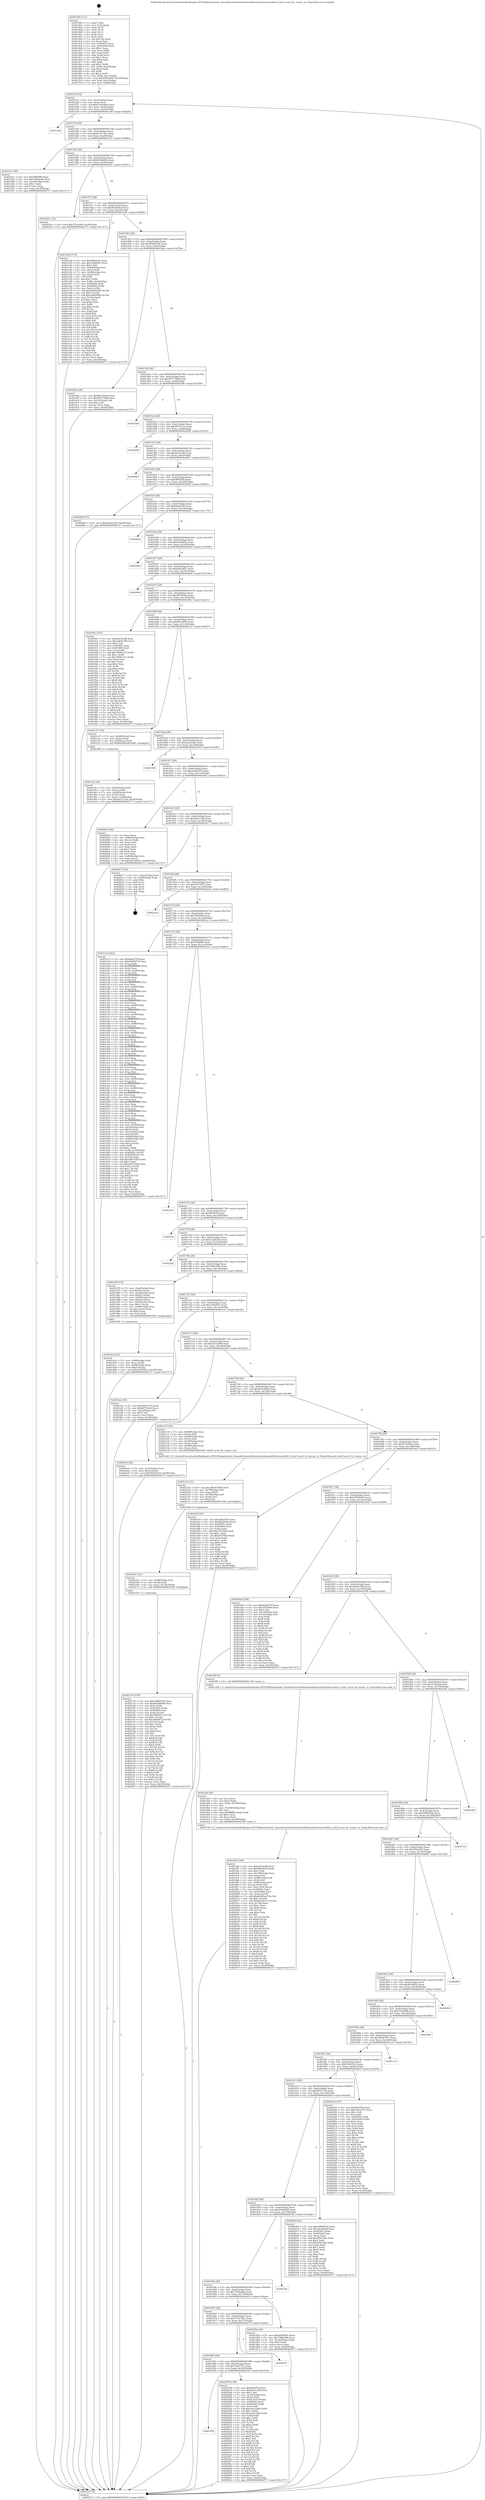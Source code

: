 digraph "0x4014b0" {
  label = "0x4014b0 (/mnt/c/Users/mathe/Desktop/tcc/POCII/binaries/extr_linuxdriversnetethernetmellanoxmlx5coreacceltls.h_mlx5_accel_tls_resync_rx_Final-ollvm.out::main(0))"
  labelloc = "t"
  node[shape=record]

  Entry [label="",width=0.3,height=0.3,shape=circle,fillcolor=black,style=filled]
  "0x40151f" [label="{
     0x40151f [32]\l
     | [instrs]\l
     &nbsp;&nbsp;0x40151f \<+6\>: mov -0xc8(%rbp),%eax\l
     &nbsp;&nbsp;0x401525 \<+2\>: mov %eax,%ecx\l
     &nbsp;&nbsp;0x401527 \<+6\>: sub $0x8140a46b,%ecx\l
     &nbsp;&nbsp;0x40152d \<+6\>: mov %eax,-0xdc(%rbp)\l
     &nbsp;&nbsp;0x401533 \<+6\>: mov %ecx,-0xe0(%rbp)\l
     &nbsp;&nbsp;0x401539 \<+6\>: je 0000000000401cd8 \<main+0x828\>\l
  }"]
  "0x401cd8" [label="{
     0x401cd8\l
  }", style=dashed]
  "0x40153f" [label="{
     0x40153f [28]\l
     | [instrs]\l
     &nbsp;&nbsp;0x40153f \<+5\>: jmp 0000000000401544 \<main+0x94\>\l
     &nbsp;&nbsp;0x401544 \<+6\>: mov -0xdc(%rbp),%eax\l
     &nbsp;&nbsp;0x40154a \<+5\>: sub $0x8a3712cb,%eax\l
     &nbsp;&nbsp;0x40154f \<+6\>: mov %eax,-0xe4(%rbp)\l
     &nbsp;&nbsp;0x401555 \<+6\>: je 0000000000401d1e \<main+0x86e\>\l
  }"]
  Exit [label="",width=0.3,height=0.3,shape=circle,fillcolor=black,style=filled,peripheries=2]
  "0x401d1e" [label="{
     0x401d1e [30]\l
     | [instrs]\l
     &nbsp;&nbsp;0x401d1e \<+5\>: mov $0x7f64888,%eax\l
     &nbsp;&nbsp;0x401d23 \<+5\>: mov $0x75b9aa8a,%ecx\l
     &nbsp;&nbsp;0x401d28 \<+3\>: mov -0x34(%rbp),%edx\l
     &nbsp;&nbsp;0x401d2b \<+3\>: cmp $0x1,%edx\l
     &nbsp;&nbsp;0x401d2e \<+3\>: cmovl %ecx,%eax\l
     &nbsp;&nbsp;0x401d31 \<+6\>: mov %eax,-0xc8(%rbp)\l
     &nbsp;&nbsp;0x401d37 \<+5\>: jmp 00000000004027c7 \<main+0x1317\>\l
  }"]
  "0x40155b" [label="{
     0x40155b [28]\l
     | [instrs]\l
     &nbsp;&nbsp;0x40155b \<+5\>: jmp 0000000000401560 \<main+0xb0\>\l
     &nbsp;&nbsp;0x401560 \<+6\>: mov -0xdc(%rbp),%eax\l
     &nbsp;&nbsp;0x401566 \<+5\>: sub $0x8a5b6b90,%eax\l
     &nbsp;&nbsp;0x40156b \<+6\>: mov %eax,-0xe8(%rbp)\l
     &nbsp;&nbsp;0x401571 \<+6\>: je 000000000040220c \<main+0xd5c\>\l
  }"]
  "0x40199f" [label="{
     0x40199f\l
  }", style=dashed]
  "0x40220c" [label="{
     0x40220c [15]\l
     | [instrs]\l
     &nbsp;&nbsp;0x40220c \<+10\>: movl $0x1f1ec490,-0xc8(%rbp)\l
     &nbsp;&nbsp;0x402216 \<+5\>: jmp 00000000004027c7 \<main+0x1317\>\l
  }"]
  "0x401577" [label="{
     0x401577 [28]\l
     | [instrs]\l
     &nbsp;&nbsp;0x401577 \<+5\>: jmp 000000000040157c \<main+0xcc\>\l
     &nbsp;&nbsp;0x40157c \<+6\>: mov -0xdc(%rbp),%eax\l
     &nbsp;&nbsp;0x401582 \<+5\>: sub $0x8b269dcd,%eax\l
     &nbsp;&nbsp;0x401587 \<+6\>: mov %eax,-0xec(%rbp)\l
     &nbsp;&nbsp;0x40158d \<+6\>: je 0000000000401e40 \<main+0x990\>\l
  }"]
  "0x402578" [label="{
     0x402578 [159]\l
     | [instrs]\l
     &nbsp;&nbsp;0x402578 \<+5\>: mov $0xf463f7b,%eax\l
     &nbsp;&nbsp;0x40257d \<+5\>: mov $0xe83113f8,%ecx\l
     &nbsp;&nbsp;0x402582 \<+2\>: mov $0x1,%dl\l
     &nbsp;&nbsp;0x402584 \<+7\>: mov -0xc0(%rbp),%rsi\l
     &nbsp;&nbsp;0x40258b \<+2\>: mov (%rsi),%edi\l
     &nbsp;&nbsp;0x40258d \<+3\>: mov %edi,-0x2c(%rbp)\l
     &nbsp;&nbsp;0x402590 \<+7\>: mov 0x40505c,%edi\l
     &nbsp;&nbsp;0x402597 \<+8\>: mov 0x405060,%r8d\l
     &nbsp;&nbsp;0x40259f \<+3\>: mov %edi,%r9d\l
     &nbsp;&nbsp;0x4025a2 \<+7\>: add $0xceb31b80,%r9d\l
     &nbsp;&nbsp;0x4025a9 \<+4\>: sub $0x1,%r9d\l
     &nbsp;&nbsp;0x4025ad \<+7\>: sub $0xceb31b80,%r9d\l
     &nbsp;&nbsp;0x4025b4 \<+4\>: imul %r9d,%edi\l
     &nbsp;&nbsp;0x4025b8 \<+3\>: and $0x1,%edi\l
     &nbsp;&nbsp;0x4025bb \<+3\>: cmp $0x0,%edi\l
     &nbsp;&nbsp;0x4025be \<+4\>: sete %r10b\l
     &nbsp;&nbsp;0x4025c2 \<+4\>: cmp $0xa,%r8d\l
     &nbsp;&nbsp;0x4025c6 \<+4\>: setl %r11b\l
     &nbsp;&nbsp;0x4025ca \<+3\>: mov %r10b,%bl\l
     &nbsp;&nbsp;0x4025cd \<+3\>: xor $0xff,%bl\l
     &nbsp;&nbsp;0x4025d0 \<+3\>: mov %r11b,%r14b\l
     &nbsp;&nbsp;0x4025d3 \<+4\>: xor $0xff,%r14b\l
     &nbsp;&nbsp;0x4025d7 \<+3\>: xor $0x1,%dl\l
     &nbsp;&nbsp;0x4025da \<+3\>: mov %bl,%r15b\l
     &nbsp;&nbsp;0x4025dd \<+4\>: and $0xff,%r15b\l
     &nbsp;&nbsp;0x4025e1 \<+3\>: and %dl,%r10b\l
     &nbsp;&nbsp;0x4025e4 \<+3\>: mov %r14b,%r12b\l
     &nbsp;&nbsp;0x4025e7 \<+4\>: and $0xff,%r12b\l
     &nbsp;&nbsp;0x4025eb \<+3\>: and %dl,%r11b\l
     &nbsp;&nbsp;0x4025ee \<+3\>: or %r10b,%r15b\l
     &nbsp;&nbsp;0x4025f1 \<+3\>: or %r11b,%r12b\l
     &nbsp;&nbsp;0x4025f4 \<+3\>: xor %r12b,%r15b\l
     &nbsp;&nbsp;0x4025f7 \<+3\>: or %r14b,%bl\l
     &nbsp;&nbsp;0x4025fa \<+3\>: xor $0xff,%bl\l
     &nbsp;&nbsp;0x4025fd \<+3\>: or $0x1,%dl\l
     &nbsp;&nbsp;0x402600 \<+2\>: and %dl,%bl\l
     &nbsp;&nbsp;0x402602 \<+3\>: or %bl,%r15b\l
     &nbsp;&nbsp;0x402605 \<+4\>: test $0x1,%r15b\l
     &nbsp;&nbsp;0x402609 \<+3\>: cmovne %ecx,%eax\l
     &nbsp;&nbsp;0x40260c \<+6\>: mov %eax,-0xc8(%rbp)\l
     &nbsp;&nbsp;0x402612 \<+5\>: jmp 00000000004027c7 \<main+0x1317\>\l
  }"]
  "0x401e40" [label="{
     0x401e40 [174]\l
     | [instrs]\l
     &nbsp;&nbsp;0x401e40 \<+5\>: mov $0x3fdeb7fe,%eax\l
     &nbsp;&nbsp;0x401e45 \<+5\>: mov $0x195af5d1,%ecx\l
     &nbsp;&nbsp;0x401e4a \<+2\>: mov $0x1,%dl\l
     &nbsp;&nbsp;0x401e4c \<+4\>: mov -0x80(%rbp),%rsi\l
     &nbsp;&nbsp;0x401e50 \<+2\>: mov (%rsi),%edi\l
     &nbsp;&nbsp;0x401e52 \<+7\>: mov -0x90(%rbp),%rsi\l
     &nbsp;&nbsp;0x401e59 \<+2\>: cmp (%rsi),%edi\l
     &nbsp;&nbsp;0x401e5b \<+4\>: setl %r8b\l
     &nbsp;&nbsp;0x401e5f \<+4\>: and $0x1,%r8b\l
     &nbsp;&nbsp;0x401e63 \<+4\>: mov %r8b,-0x2e(%rbp)\l
     &nbsp;&nbsp;0x401e67 \<+7\>: mov 0x40505c,%edi\l
     &nbsp;&nbsp;0x401e6e \<+8\>: mov 0x405060,%r9d\l
     &nbsp;&nbsp;0x401e76 \<+3\>: mov %edi,%r10d\l
     &nbsp;&nbsp;0x401e79 \<+7\>: add $0x295d5496,%r10d\l
     &nbsp;&nbsp;0x401e80 \<+4\>: sub $0x1,%r10d\l
     &nbsp;&nbsp;0x401e84 \<+7\>: sub $0x295d5496,%r10d\l
     &nbsp;&nbsp;0x401e8b \<+4\>: imul %r10d,%edi\l
     &nbsp;&nbsp;0x401e8f \<+3\>: and $0x1,%edi\l
     &nbsp;&nbsp;0x401e92 \<+3\>: cmp $0x0,%edi\l
     &nbsp;&nbsp;0x401e95 \<+4\>: sete %r8b\l
     &nbsp;&nbsp;0x401e99 \<+4\>: cmp $0xa,%r9d\l
     &nbsp;&nbsp;0x401e9d \<+4\>: setl %r11b\l
     &nbsp;&nbsp;0x401ea1 \<+3\>: mov %r8b,%bl\l
     &nbsp;&nbsp;0x401ea4 \<+3\>: xor $0xff,%bl\l
     &nbsp;&nbsp;0x401ea7 \<+3\>: mov %r11b,%r14b\l
     &nbsp;&nbsp;0x401eaa \<+4\>: xor $0xff,%r14b\l
     &nbsp;&nbsp;0x401eae \<+3\>: xor $0x0,%dl\l
     &nbsp;&nbsp;0x401eb1 \<+3\>: mov %bl,%r15b\l
     &nbsp;&nbsp;0x401eb4 \<+4\>: and $0x0,%r15b\l
     &nbsp;&nbsp;0x401eb8 \<+3\>: and %dl,%r8b\l
     &nbsp;&nbsp;0x401ebb \<+3\>: mov %r14b,%r12b\l
     &nbsp;&nbsp;0x401ebe \<+4\>: and $0x0,%r12b\l
     &nbsp;&nbsp;0x401ec2 \<+3\>: and %dl,%r11b\l
     &nbsp;&nbsp;0x401ec5 \<+3\>: or %r8b,%r15b\l
     &nbsp;&nbsp;0x401ec8 \<+3\>: or %r11b,%r12b\l
     &nbsp;&nbsp;0x401ecb \<+3\>: xor %r12b,%r15b\l
     &nbsp;&nbsp;0x401ece \<+3\>: or %r14b,%bl\l
     &nbsp;&nbsp;0x401ed1 \<+3\>: xor $0xff,%bl\l
     &nbsp;&nbsp;0x401ed4 \<+3\>: or $0x0,%dl\l
     &nbsp;&nbsp;0x401ed7 \<+2\>: and %dl,%bl\l
     &nbsp;&nbsp;0x401ed9 \<+3\>: or %bl,%r15b\l
     &nbsp;&nbsp;0x401edc \<+4\>: test $0x1,%r15b\l
     &nbsp;&nbsp;0x401ee0 \<+3\>: cmovne %ecx,%eax\l
     &nbsp;&nbsp;0x401ee3 \<+6\>: mov %eax,-0xc8(%rbp)\l
     &nbsp;&nbsp;0x401ee9 \<+5\>: jmp 00000000004027c7 \<main+0x1317\>\l
  }"]
  "0x401593" [label="{
     0x401593 [28]\l
     | [instrs]\l
     &nbsp;&nbsp;0x401593 \<+5\>: jmp 0000000000401598 \<main+0xe8\>\l
     &nbsp;&nbsp;0x401598 \<+6\>: mov -0xdc(%rbp),%eax\l
     &nbsp;&nbsp;0x40159e \<+5\>: sub $0x90b89734,%eax\l
     &nbsp;&nbsp;0x4015a3 \<+6\>: mov %eax,-0xf0(%rbp)\l
     &nbsp;&nbsp;0x4015a9 \<+6\>: je 0000000000401bba \<main+0x70a\>\l
  }"]
  "0x401983" [label="{
     0x401983 [28]\l
     | [instrs]\l
     &nbsp;&nbsp;0x401983 \<+5\>: jmp 0000000000401988 \<main+0x4d8\>\l
     &nbsp;&nbsp;0x401988 \<+6\>: mov -0xdc(%rbp),%eax\l
     &nbsp;&nbsp;0x40198e \<+5\>: sub $0x7a8c577c,%eax\l
     &nbsp;&nbsp;0x401993 \<+6\>: mov %eax,-0x180(%rbp)\l
     &nbsp;&nbsp;0x401999 \<+6\>: je 0000000000402578 \<main+0x10c8\>\l
  }"]
  "0x401bba" [label="{
     0x401bba [30]\l
     | [instrs]\l
     &nbsp;&nbsp;0x401bba \<+5\>: mov $0xd9c1f646,%eax\l
     &nbsp;&nbsp;0x401bbf \<+5\>: mov $0x974778d8,%ecx\l
     &nbsp;&nbsp;0x401bc4 \<+3\>: mov -0x35(%rbp),%dl\l
     &nbsp;&nbsp;0x401bc7 \<+3\>: test $0x1,%dl\l
     &nbsp;&nbsp;0x401bca \<+3\>: cmovne %ecx,%eax\l
     &nbsp;&nbsp;0x401bcd \<+6\>: mov %eax,-0xc8(%rbp)\l
     &nbsp;&nbsp;0x401bd3 \<+5\>: jmp 00000000004027c7 \<main+0x1317\>\l
  }"]
  "0x4015af" [label="{
     0x4015af [28]\l
     | [instrs]\l
     &nbsp;&nbsp;0x4015af \<+5\>: jmp 00000000004015b4 \<main+0x104\>\l
     &nbsp;&nbsp;0x4015b4 \<+6\>: mov -0xdc(%rbp),%eax\l
     &nbsp;&nbsp;0x4015ba \<+5\>: sub $0x974778d8,%eax\l
     &nbsp;&nbsp;0x4015bf \<+6\>: mov %eax,-0xf4(%rbp)\l
     &nbsp;&nbsp;0x4015c5 \<+6\>: je 0000000000401bd8 \<main+0x728\>\l
  }"]
  "0x402276" [label="{
     0x402276\l
  }", style=dashed]
  "0x401bd8" [label="{
     0x401bd8\l
  }", style=dashed]
  "0x4015cb" [label="{
     0x4015cb [28]\l
     | [instrs]\l
     &nbsp;&nbsp;0x4015cb \<+5\>: jmp 00000000004015d0 \<main+0x120\>\l
     &nbsp;&nbsp;0x4015d0 \<+6\>: mov -0xdc(%rbp),%eax\l
     &nbsp;&nbsp;0x4015d6 \<+5\>: sub $0x9d707cce,%eax\l
     &nbsp;&nbsp;0x4015db \<+6\>: mov %eax,-0xf8(%rbp)\l
     &nbsp;&nbsp;0x4015e1 \<+6\>: je 0000000000402428 \<main+0xf78\>\l
  }"]
  "0x402176" [label="{
     0x402176 [150]\l
     | [instrs]\l
     &nbsp;&nbsp;0x402176 \<+5\>: mov $0x388697d2,%eax\l
     &nbsp;&nbsp;0x40217b \<+5\>: mov $0x8a5b6b90,%ecx\l
     &nbsp;&nbsp;0x402180 \<+3\>: mov $0x1,%r9b\l
     &nbsp;&nbsp;0x402183 \<+7\>: mov 0x40505c,%edx\l
     &nbsp;&nbsp;0x40218a \<+7\>: mov 0x405060,%esi\l
     &nbsp;&nbsp;0x402191 \<+3\>: mov %edx,%r10d\l
     &nbsp;&nbsp;0x402194 \<+7\>: add $0x3f4b9f72,%r10d\l
     &nbsp;&nbsp;0x40219b \<+4\>: sub $0x1,%r10d\l
     &nbsp;&nbsp;0x40219f \<+7\>: sub $0x3f4b9f72,%r10d\l
     &nbsp;&nbsp;0x4021a6 \<+4\>: imul %r10d,%edx\l
     &nbsp;&nbsp;0x4021aa \<+3\>: and $0x1,%edx\l
     &nbsp;&nbsp;0x4021ad \<+3\>: cmp $0x0,%edx\l
     &nbsp;&nbsp;0x4021b0 \<+4\>: sete %r11b\l
     &nbsp;&nbsp;0x4021b4 \<+3\>: cmp $0xa,%esi\l
     &nbsp;&nbsp;0x4021b7 \<+3\>: setl %bl\l
     &nbsp;&nbsp;0x4021ba \<+3\>: mov %r11b,%r14b\l
     &nbsp;&nbsp;0x4021bd \<+4\>: xor $0xff,%r14b\l
     &nbsp;&nbsp;0x4021c1 \<+3\>: mov %bl,%r15b\l
     &nbsp;&nbsp;0x4021c4 \<+4\>: xor $0xff,%r15b\l
     &nbsp;&nbsp;0x4021c8 \<+4\>: xor $0x0,%r9b\l
     &nbsp;&nbsp;0x4021cc \<+3\>: mov %r14b,%r12b\l
     &nbsp;&nbsp;0x4021cf \<+4\>: and $0x0,%r12b\l
     &nbsp;&nbsp;0x4021d3 \<+3\>: and %r9b,%r11b\l
     &nbsp;&nbsp;0x4021d6 \<+3\>: mov %r15b,%r13b\l
     &nbsp;&nbsp;0x4021d9 \<+4\>: and $0x0,%r13b\l
     &nbsp;&nbsp;0x4021dd \<+3\>: and %r9b,%bl\l
     &nbsp;&nbsp;0x4021e0 \<+3\>: or %r11b,%r12b\l
     &nbsp;&nbsp;0x4021e3 \<+3\>: or %bl,%r13b\l
     &nbsp;&nbsp;0x4021e6 \<+3\>: xor %r13b,%r12b\l
     &nbsp;&nbsp;0x4021e9 \<+3\>: or %r15b,%r14b\l
     &nbsp;&nbsp;0x4021ec \<+4\>: xor $0xff,%r14b\l
     &nbsp;&nbsp;0x4021f0 \<+4\>: or $0x0,%r9b\l
     &nbsp;&nbsp;0x4021f4 \<+3\>: and %r9b,%r14b\l
     &nbsp;&nbsp;0x4021f7 \<+3\>: or %r14b,%r12b\l
     &nbsp;&nbsp;0x4021fa \<+4\>: test $0x1,%r12b\l
     &nbsp;&nbsp;0x4021fe \<+3\>: cmovne %ecx,%eax\l
     &nbsp;&nbsp;0x402201 \<+6\>: mov %eax,-0xc8(%rbp)\l
     &nbsp;&nbsp;0x402207 \<+5\>: jmp 00000000004027c7 \<main+0x1317\>\l
  }"]
  "0x402428" [label="{
     0x402428\l
  }", style=dashed]
  "0x4015e7" [label="{
     0x4015e7 [28]\l
     | [instrs]\l
     &nbsp;&nbsp;0x4015e7 \<+5\>: jmp 00000000004015ec \<main+0x13c\>\l
     &nbsp;&nbsp;0x4015ec \<+6\>: mov -0xdc(%rbp),%eax\l
     &nbsp;&nbsp;0x4015f2 \<+5\>: sub $0xa0e5ec98,%eax\l
     &nbsp;&nbsp;0x4015f7 \<+6\>: mov %eax,-0xfc(%rbp)\l
     &nbsp;&nbsp;0x4015fd \<+6\>: je 00000000004026b7 \<main+0x1207\>\l
  }"]
  "0x402161" [label="{
     0x402161 [21]\l
     | [instrs]\l
     &nbsp;&nbsp;0x402161 \<+7\>: mov -0x88(%rbp),%rdi\l
     &nbsp;&nbsp;0x402168 \<+3\>: mov (%rdi),%rdi\l
     &nbsp;&nbsp;0x40216b \<+6\>: mov %eax,-0x18c(%rbp)\l
     &nbsp;&nbsp;0x402171 \<+5\>: call 0000000000401030 \<free@plt\>\l
     | [calls]\l
     &nbsp;&nbsp;0x401030 \{1\} (unknown)\l
  }"]
  "0x4026b7" [label="{
     0x4026b7\l
  }", style=dashed]
  "0x401603" [label="{
     0x401603 [28]\l
     | [instrs]\l
     &nbsp;&nbsp;0x401603 \<+5\>: jmp 0000000000401608 \<main+0x158\>\l
     &nbsp;&nbsp;0x401608 \<+6\>: mov -0xdc(%rbp),%eax\l
     &nbsp;&nbsp;0x40160e \<+5\>: sub $0xb865f35f,%eax\l
     &nbsp;&nbsp;0x401613 \<+6\>: mov %eax,-0x100(%rbp)\l
     &nbsp;&nbsp;0x401619 \<+6\>: je 0000000000402084 \<main+0xbd4\>\l
  }"]
  "0x402142" [label="{
     0x402142 [31]\l
     | [instrs]\l
     &nbsp;&nbsp;0x402142 \<+10\>: movabs $0x4030d6,%rdi\l
     &nbsp;&nbsp;0x40214c \<+4\>: mov -0x78(%rbp),%r8\l
     &nbsp;&nbsp;0x402150 \<+3\>: mov %eax,(%r8)\l
     &nbsp;&nbsp;0x402153 \<+4\>: mov -0x78(%rbp),%r8\l
     &nbsp;&nbsp;0x402157 \<+3\>: mov (%r8),%esi\l
     &nbsp;&nbsp;0x40215a \<+2\>: mov $0x0,%al\l
     &nbsp;&nbsp;0x40215c \<+5\>: call 0000000000401040 \<printf@plt\>\l
     | [calls]\l
     &nbsp;&nbsp;0x401040 \{1\} (unknown)\l
  }"]
  "0x402084" [label="{
     0x402084 [15]\l
     | [instrs]\l
     &nbsp;&nbsp;0x402084 \<+10\>: movl $0xe6e66165,-0xc8(%rbp)\l
     &nbsp;&nbsp;0x40208e \<+5\>: jmp 00000000004027c7 \<main+0x1317\>\l
  }"]
  "0x40161f" [label="{
     0x40161f [28]\l
     | [instrs]\l
     &nbsp;&nbsp;0x40161f \<+5\>: jmp 0000000000401624 \<main+0x174\>\l
     &nbsp;&nbsp;0x401624 \<+6\>: mov -0xdc(%rbp),%eax\l
     &nbsp;&nbsp;0x40162a \<+5\>: sub $0xbbaf270f,%eax\l
     &nbsp;&nbsp;0x40162f \<+6\>: mov %eax,-0x104(%rbp)\l
     &nbsp;&nbsp;0x401635 \<+6\>: je 0000000000402629 \<main+0x1179\>\l
  }"]
  "0x401fd0" [label="{
     0x401fd0 [180]\l
     | [instrs]\l
     &nbsp;&nbsp;0x401fd0 \<+5\>: mov $0xa0e5ec98,%ecx\l
     &nbsp;&nbsp;0x401fd5 \<+5\>: mov $0xb865f35f,%edx\l
     &nbsp;&nbsp;0x401fda \<+3\>: mov $0x1,%dil\l
     &nbsp;&nbsp;0x401fdd \<+6\>: mov -0x188(%rbp),%esi\l
     &nbsp;&nbsp;0x401fe3 \<+3\>: imul %eax,%esi\l
     &nbsp;&nbsp;0x401fe6 \<+7\>: mov -0x88(%rbp),%r8\l
     &nbsp;&nbsp;0x401fed \<+3\>: mov (%r8),%r8\l
     &nbsp;&nbsp;0x401ff0 \<+4\>: mov -0x80(%rbp),%r9\l
     &nbsp;&nbsp;0x401ff4 \<+3\>: movslq (%r9),%r9\l
     &nbsp;&nbsp;0x401ff7 \<+4\>: mov %esi,(%r8,%r9,4)\l
     &nbsp;&nbsp;0x401ffb \<+7\>: mov 0x40505c,%eax\l
     &nbsp;&nbsp;0x402002 \<+7\>: mov 0x405060,%esi\l
     &nbsp;&nbsp;0x402009 \<+3\>: mov %eax,%r10d\l
     &nbsp;&nbsp;0x40200c \<+7\>: add $0xbd3d5ca7,%r10d\l
     &nbsp;&nbsp;0x402013 \<+4\>: sub $0x1,%r10d\l
     &nbsp;&nbsp;0x402017 \<+7\>: sub $0xbd3d5ca7,%r10d\l
     &nbsp;&nbsp;0x40201e \<+4\>: imul %r10d,%eax\l
     &nbsp;&nbsp;0x402022 \<+3\>: and $0x1,%eax\l
     &nbsp;&nbsp;0x402025 \<+3\>: cmp $0x0,%eax\l
     &nbsp;&nbsp;0x402028 \<+4\>: sete %r11b\l
     &nbsp;&nbsp;0x40202c \<+3\>: cmp $0xa,%esi\l
     &nbsp;&nbsp;0x40202f \<+3\>: setl %bl\l
     &nbsp;&nbsp;0x402032 \<+3\>: mov %r11b,%r14b\l
     &nbsp;&nbsp;0x402035 \<+4\>: xor $0xff,%r14b\l
     &nbsp;&nbsp;0x402039 \<+3\>: mov %bl,%r15b\l
     &nbsp;&nbsp;0x40203c \<+4\>: xor $0xff,%r15b\l
     &nbsp;&nbsp;0x402040 \<+4\>: xor $0x0,%dil\l
     &nbsp;&nbsp;0x402044 \<+3\>: mov %r14b,%r12b\l
     &nbsp;&nbsp;0x402047 \<+4\>: and $0x0,%r12b\l
     &nbsp;&nbsp;0x40204b \<+3\>: and %dil,%r11b\l
     &nbsp;&nbsp;0x40204e \<+3\>: mov %r15b,%r13b\l
     &nbsp;&nbsp;0x402051 \<+4\>: and $0x0,%r13b\l
     &nbsp;&nbsp;0x402055 \<+3\>: and %dil,%bl\l
     &nbsp;&nbsp;0x402058 \<+3\>: or %r11b,%r12b\l
     &nbsp;&nbsp;0x40205b \<+3\>: or %bl,%r13b\l
     &nbsp;&nbsp;0x40205e \<+3\>: xor %r13b,%r12b\l
     &nbsp;&nbsp;0x402061 \<+3\>: or %r15b,%r14b\l
     &nbsp;&nbsp;0x402064 \<+4\>: xor $0xff,%r14b\l
     &nbsp;&nbsp;0x402068 \<+4\>: or $0x0,%dil\l
     &nbsp;&nbsp;0x40206c \<+3\>: and %dil,%r14b\l
     &nbsp;&nbsp;0x40206f \<+3\>: or %r14b,%r12b\l
     &nbsp;&nbsp;0x402072 \<+4\>: test $0x1,%r12b\l
     &nbsp;&nbsp;0x402076 \<+3\>: cmovne %edx,%ecx\l
     &nbsp;&nbsp;0x402079 \<+6\>: mov %ecx,-0xc8(%rbp)\l
     &nbsp;&nbsp;0x40207f \<+5\>: jmp 00000000004027c7 \<main+0x1317\>\l
  }"]
  "0x402629" [label="{
     0x402629\l
  }", style=dashed]
  "0x40163b" [label="{
     0x40163b [28]\l
     | [instrs]\l
     &nbsp;&nbsp;0x40163b \<+5\>: jmp 0000000000401640 \<main+0x190\>\l
     &nbsp;&nbsp;0x401640 \<+6\>: mov -0xdc(%rbp),%eax\l
     &nbsp;&nbsp;0x401646 \<+5\>: sub $0xbebd9f30,%eax\l
     &nbsp;&nbsp;0x40164b \<+6\>: mov %eax,-0x108(%rbp)\l
     &nbsp;&nbsp;0x401651 \<+6\>: je 00000000004024b0 \<main+0x1000\>\l
  }"]
  "0x401fa4" [label="{
     0x401fa4 [44]\l
     | [instrs]\l
     &nbsp;&nbsp;0x401fa4 \<+2\>: xor %ecx,%ecx\l
     &nbsp;&nbsp;0x401fa6 \<+5\>: mov $0x2,%edx\l
     &nbsp;&nbsp;0x401fab \<+6\>: mov %edx,-0x184(%rbp)\l
     &nbsp;&nbsp;0x401fb1 \<+1\>: cltd\l
     &nbsp;&nbsp;0x401fb2 \<+6\>: mov -0x184(%rbp),%esi\l
     &nbsp;&nbsp;0x401fb8 \<+2\>: idiv %esi\l
     &nbsp;&nbsp;0x401fba \<+6\>: imul $0xfffffffe,%edx,%edx\l
     &nbsp;&nbsp;0x401fc0 \<+3\>: sub $0x1,%ecx\l
     &nbsp;&nbsp;0x401fc3 \<+2\>: sub %ecx,%edx\l
     &nbsp;&nbsp;0x401fc5 \<+6\>: mov %edx,-0x188(%rbp)\l
     &nbsp;&nbsp;0x401fcb \<+5\>: call 0000000000401160 \<next_i\>\l
     | [calls]\l
     &nbsp;&nbsp;0x401160 \{1\} (/mnt/c/Users/mathe/Desktop/tcc/POCII/binaries/extr_linuxdriversnetethernetmellanoxmlx5coreacceltls.h_mlx5_accel_tls_resync_rx_Final-ollvm.out::next_i)\l
  }"]
  "0x4024b0" [label="{
     0x4024b0\l
  }", style=dashed]
  "0x401657" [label="{
     0x401657 [28]\l
     | [instrs]\l
     &nbsp;&nbsp;0x401657 \<+5\>: jmp 000000000040165c \<main+0x1ac\>\l
     &nbsp;&nbsp;0x40165c \<+6\>: mov -0xdc(%rbp),%eax\l
     &nbsp;&nbsp;0x401662 \<+5\>: sub $0xbfaa3b21,%eax\l
     &nbsp;&nbsp;0x401667 \<+6\>: mov %eax,-0x10c(%rbp)\l
     &nbsp;&nbsp;0x40166d \<+6\>: je 000000000040266e \<main+0x11be\>\l
  }"]
  "0x401dc2" [label="{
     0x401dc2 [35]\l
     | [instrs]\l
     &nbsp;&nbsp;0x401dc2 \<+7\>: mov -0x88(%rbp),%rdi\l
     &nbsp;&nbsp;0x401dc9 \<+3\>: mov %rax,(%rdi)\l
     &nbsp;&nbsp;0x401dcc \<+4\>: mov -0x80(%rbp),%rax\l
     &nbsp;&nbsp;0x401dd0 \<+6\>: movl $0x0,(%rax)\l
     &nbsp;&nbsp;0x401dd6 \<+10\>: movl $0x247290ec,-0xc8(%rbp)\l
     &nbsp;&nbsp;0x401de0 \<+5\>: jmp 00000000004027c7 \<main+0x1317\>\l
  }"]
  "0x40266e" [label="{
     0x40266e\l
  }", style=dashed]
  "0x401673" [label="{
     0x401673 [28]\l
     | [instrs]\l
     &nbsp;&nbsp;0x401673 \<+5\>: jmp 0000000000401678 \<main+0x1c8\>\l
     &nbsp;&nbsp;0x401678 \<+6\>: mov -0xdc(%rbp),%eax\l
     &nbsp;&nbsp;0x40167e \<+5\>: sub $0xd875f3e9,%eax\l
     &nbsp;&nbsp;0x401683 \<+6\>: mov %eax,-0x110(%rbp)\l
     &nbsp;&nbsp;0x401689 \<+6\>: je 0000000000401f0c \<main+0xa5c\>\l
  }"]
  "0x401967" [label="{
     0x401967 [28]\l
     | [instrs]\l
     &nbsp;&nbsp;0x401967 \<+5\>: jmp 000000000040196c \<main+0x4bc\>\l
     &nbsp;&nbsp;0x40196c \<+6\>: mov -0xdc(%rbp),%eax\l
     &nbsp;&nbsp;0x401972 \<+5\>: sub $0x771676a1,%eax\l
     &nbsp;&nbsp;0x401977 \<+6\>: mov %eax,-0x17c(%rbp)\l
     &nbsp;&nbsp;0x40197d \<+6\>: je 0000000000402276 \<main+0xdc6\>\l
  }"]
  "0x401f0c" [label="{
     0x401f0c [147]\l
     | [instrs]\l
     &nbsp;&nbsp;0x401f0c \<+5\>: mov $0xa0e5ec98,%eax\l
     &nbsp;&nbsp;0x401f11 \<+5\>: mov $0x2db41550,%ecx\l
     &nbsp;&nbsp;0x401f16 \<+2\>: mov $0x1,%dl\l
     &nbsp;&nbsp;0x401f18 \<+7\>: mov 0x40505c,%esi\l
     &nbsp;&nbsp;0x401f1f \<+7\>: mov 0x405060,%edi\l
     &nbsp;&nbsp;0x401f26 \<+3\>: mov %esi,%r8d\l
     &nbsp;&nbsp;0x401f29 \<+7\>: add $0x78981213,%r8d\l
     &nbsp;&nbsp;0x401f30 \<+4\>: sub $0x1,%r8d\l
     &nbsp;&nbsp;0x401f34 \<+7\>: sub $0x78981213,%r8d\l
     &nbsp;&nbsp;0x401f3b \<+4\>: imul %r8d,%esi\l
     &nbsp;&nbsp;0x401f3f \<+3\>: and $0x1,%esi\l
     &nbsp;&nbsp;0x401f42 \<+3\>: cmp $0x0,%esi\l
     &nbsp;&nbsp;0x401f45 \<+4\>: sete %r9b\l
     &nbsp;&nbsp;0x401f49 \<+3\>: cmp $0xa,%edi\l
     &nbsp;&nbsp;0x401f4c \<+4\>: setl %r10b\l
     &nbsp;&nbsp;0x401f50 \<+3\>: mov %r9b,%r11b\l
     &nbsp;&nbsp;0x401f53 \<+4\>: xor $0xff,%r11b\l
     &nbsp;&nbsp;0x401f57 \<+3\>: mov %r10b,%bl\l
     &nbsp;&nbsp;0x401f5a \<+3\>: xor $0xff,%bl\l
     &nbsp;&nbsp;0x401f5d \<+3\>: xor $0x0,%dl\l
     &nbsp;&nbsp;0x401f60 \<+3\>: mov %r11b,%r14b\l
     &nbsp;&nbsp;0x401f63 \<+4\>: and $0x0,%r14b\l
     &nbsp;&nbsp;0x401f67 \<+3\>: and %dl,%r9b\l
     &nbsp;&nbsp;0x401f6a \<+3\>: mov %bl,%r15b\l
     &nbsp;&nbsp;0x401f6d \<+4\>: and $0x0,%r15b\l
     &nbsp;&nbsp;0x401f71 \<+3\>: and %dl,%r10b\l
     &nbsp;&nbsp;0x401f74 \<+3\>: or %r9b,%r14b\l
     &nbsp;&nbsp;0x401f77 \<+3\>: or %r10b,%r15b\l
     &nbsp;&nbsp;0x401f7a \<+3\>: xor %r15b,%r14b\l
     &nbsp;&nbsp;0x401f7d \<+3\>: or %bl,%r11b\l
     &nbsp;&nbsp;0x401f80 \<+4\>: xor $0xff,%r11b\l
     &nbsp;&nbsp;0x401f84 \<+3\>: or $0x0,%dl\l
     &nbsp;&nbsp;0x401f87 \<+3\>: and %dl,%r11b\l
     &nbsp;&nbsp;0x401f8a \<+3\>: or %r11b,%r14b\l
     &nbsp;&nbsp;0x401f8d \<+4\>: test $0x1,%r14b\l
     &nbsp;&nbsp;0x401f91 \<+3\>: cmovne %ecx,%eax\l
     &nbsp;&nbsp;0x401f94 \<+6\>: mov %eax,-0xc8(%rbp)\l
     &nbsp;&nbsp;0x401f9a \<+5\>: jmp 00000000004027c7 \<main+0x1317\>\l
  }"]
  "0x40168f" [label="{
     0x40168f [28]\l
     | [instrs]\l
     &nbsp;&nbsp;0x40168f \<+5\>: jmp 0000000000401694 \<main+0x1e4\>\l
     &nbsp;&nbsp;0x401694 \<+6\>: mov -0xdc(%rbp),%eax\l
     &nbsp;&nbsp;0x40169a \<+5\>: sub $0xd9c1f646,%eax\l
     &nbsp;&nbsp;0x40169f \<+6\>: mov %eax,-0x114(%rbp)\l
     &nbsp;&nbsp;0x4016a5 \<+6\>: je 0000000000401ce7 \<main+0x837\>\l
  }"]
  "0x401d5a" [label="{
     0x401d5a [30]\l
     | [instrs]\l
     &nbsp;&nbsp;0x401d5a \<+5\>: mov $0xbebd9f30,%eax\l
     &nbsp;&nbsp;0x401d5f \<+5\>: mov $0x1586c98b,%ecx\l
     &nbsp;&nbsp;0x401d64 \<+3\>: mov -0x34(%rbp),%edx\l
     &nbsp;&nbsp;0x401d67 \<+3\>: cmp $0x0,%edx\l
     &nbsp;&nbsp;0x401d6a \<+3\>: cmove %ecx,%eax\l
     &nbsp;&nbsp;0x401d6d \<+6\>: mov %eax,-0xc8(%rbp)\l
     &nbsp;&nbsp;0x401d73 \<+5\>: jmp 00000000004027c7 \<main+0x1317\>\l
  }"]
  "0x401ce7" [label="{
     0x401ce7 [19]\l
     | [instrs]\l
     &nbsp;&nbsp;0x401ce7 \<+7\>: mov -0xb8(%rbp),%rax\l
     &nbsp;&nbsp;0x401cee \<+3\>: mov (%rax),%rax\l
     &nbsp;&nbsp;0x401cf1 \<+4\>: mov 0x8(%rax),%rdi\l
     &nbsp;&nbsp;0x401cf5 \<+5\>: call 0000000000401060 \<atoi@plt\>\l
     | [calls]\l
     &nbsp;&nbsp;0x401060 \{1\} (unknown)\l
  }"]
  "0x4016ab" [label="{
     0x4016ab [28]\l
     | [instrs]\l
     &nbsp;&nbsp;0x4016ab \<+5\>: jmp 00000000004016b0 \<main+0x200\>\l
     &nbsp;&nbsp;0x4016b0 \<+6\>: mov -0xdc(%rbp),%eax\l
     &nbsp;&nbsp;0x4016b6 \<+5\>: sub $0xe2ac5ea6,%eax\l
     &nbsp;&nbsp;0x4016bb \<+6\>: mov %eax,-0x118(%rbp)\l
     &nbsp;&nbsp;0x4016c1 \<+6\>: je 0000000000402309 \<main+0xe59\>\l
  }"]
  "0x40194b" [label="{
     0x40194b [28]\l
     | [instrs]\l
     &nbsp;&nbsp;0x40194b \<+5\>: jmp 0000000000401950 \<main+0x4a0\>\l
     &nbsp;&nbsp;0x401950 \<+6\>: mov -0xdc(%rbp),%eax\l
     &nbsp;&nbsp;0x401956 \<+5\>: sub $0x75b9aa8a,%eax\l
     &nbsp;&nbsp;0x40195b \<+6\>: mov %eax,-0x178(%rbp)\l
     &nbsp;&nbsp;0x401961 \<+6\>: je 0000000000401d5a \<main+0x8aa\>\l
  }"]
  "0x402309" [label="{
     0x402309\l
  }", style=dashed]
  "0x4016c7" [label="{
     0x4016c7 [28]\l
     | [instrs]\l
     &nbsp;&nbsp;0x4016c7 \<+5\>: jmp 00000000004016cc \<main+0x21c\>\l
     &nbsp;&nbsp;0x4016cc \<+6\>: mov -0xdc(%rbp),%eax\l
     &nbsp;&nbsp;0x4016d2 \<+5\>: sub $0xe6e66165,%eax\l
     &nbsp;&nbsp;0x4016d7 \<+6\>: mov %eax,-0x11c(%rbp)\l
     &nbsp;&nbsp;0x4016dd \<+6\>: je 0000000000402093 \<main+0xbe3\>\l
  }"]
  "0x40278a" [label="{
     0x40278a\l
  }", style=dashed]
  "0x402093" [label="{
     0x402093 [42]\l
     | [instrs]\l
     &nbsp;&nbsp;0x402093 \<+2\>: xor %eax,%eax\l
     &nbsp;&nbsp;0x402095 \<+4\>: mov -0x80(%rbp),%rcx\l
     &nbsp;&nbsp;0x402099 \<+2\>: mov (%rcx),%edx\l
     &nbsp;&nbsp;0x40209b \<+2\>: mov %eax,%esi\l
     &nbsp;&nbsp;0x40209d \<+2\>: sub %edx,%esi\l
     &nbsp;&nbsp;0x40209f \<+2\>: mov %eax,%edx\l
     &nbsp;&nbsp;0x4020a1 \<+3\>: sub $0x1,%edx\l
     &nbsp;&nbsp;0x4020a4 \<+2\>: add %edx,%esi\l
     &nbsp;&nbsp;0x4020a6 \<+2\>: sub %esi,%eax\l
     &nbsp;&nbsp;0x4020a8 \<+4\>: mov -0x80(%rbp),%rcx\l
     &nbsp;&nbsp;0x4020ac \<+2\>: mov %eax,(%rcx)\l
     &nbsp;&nbsp;0x4020ae \<+10\>: movl $0x247290ec,-0xc8(%rbp)\l
     &nbsp;&nbsp;0x4020b8 \<+5\>: jmp 00000000004027c7 \<main+0x1317\>\l
  }"]
  "0x4016e3" [label="{
     0x4016e3 [28]\l
     | [instrs]\l
     &nbsp;&nbsp;0x4016e3 \<+5\>: jmp 00000000004016e8 \<main+0x238\>\l
     &nbsp;&nbsp;0x4016e8 \<+6\>: mov -0xdc(%rbp),%eax\l
     &nbsp;&nbsp;0x4016ee \<+5\>: sub $0xe83113f8,%eax\l
     &nbsp;&nbsp;0x4016f3 \<+6\>: mov %eax,-0x120(%rbp)\l
     &nbsp;&nbsp;0x4016f9 \<+6\>: je 0000000000402617 \<main+0x1167\>\l
  }"]
  "0x40192f" [label="{
     0x40192f [28]\l
     | [instrs]\l
     &nbsp;&nbsp;0x40192f \<+5\>: jmp 0000000000401934 \<main+0x484\>\l
     &nbsp;&nbsp;0x401934 \<+6\>: mov -0xdc(%rbp),%eax\l
     &nbsp;&nbsp;0x40193a \<+5\>: sub $0x5cb96b45,%eax\l
     &nbsp;&nbsp;0x40193f \<+6\>: mov %eax,-0x174(%rbp)\l
     &nbsp;&nbsp;0x401945 \<+6\>: je 000000000040278a \<main+0x12da\>\l
  }"]
  "0x402617" [label="{
     0x402617 [18]\l
     | [instrs]\l
     &nbsp;&nbsp;0x402617 \<+3\>: mov -0x2c(%rbp),%eax\l
     &nbsp;&nbsp;0x40261a \<+4\>: lea -0x28(%rbp),%rsp\l
     &nbsp;&nbsp;0x40261e \<+1\>: pop %rbx\l
     &nbsp;&nbsp;0x40261f \<+2\>: pop %r12\l
     &nbsp;&nbsp;0x402621 \<+2\>: pop %r13\l
     &nbsp;&nbsp;0x402623 \<+2\>: pop %r14\l
     &nbsp;&nbsp;0x402625 \<+2\>: pop %r15\l
     &nbsp;&nbsp;0x402627 \<+1\>: pop %rbp\l
     &nbsp;&nbsp;0x402628 \<+1\>: ret\l
  }"]
  "0x4016ff" [label="{
     0x4016ff [28]\l
     | [instrs]\l
     &nbsp;&nbsp;0x4016ff \<+5\>: jmp 0000000000401704 \<main+0x254\>\l
     &nbsp;&nbsp;0x401704 \<+6\>: mov -0xdc(%rbp),%eax\l
     &nbsp;&nbsp;0x40170a \<+5\>: sub $0xf18753f7,%eax\l
     &nbsp;&nbsp;0x40170f \<+6\>: mov %eax,-0x124(%rbp)\l
     &nbsp;&nbsp;0x401715 \<+6\>: je 000000000040221b \<main+0xd6b\>\l
  }"]
  "0x4020bd" [label="{
     0x4020bd [91]\l
     | [instrs]\l
     &nbsp;&nbsp;0x4020bd \<+5\>: mov $0x388697d2,%eax\l
     &nbsp;&nbsp;0x4020c2 \<+5\>: mov $0x243c862d,%ecx\l
     &nbsp;&nbsp;0x4020c7 \<+7\>: mov 0x40505c,%edx\l
     &nbsp;&nbsp;0x4020ce \<+7\>: mov 0x405060,%esi\l
     &nbsp;&nbsp;0x4020d5 \<+2\>: mov %edx,%edi\l
     &nbsp;&nbsp;0x4020d7 \<+6\>: add $0x4f5b124a,%edi\l
     &nbsp;&nbsp;0x4020dd \<+3\>: sub $0x1,%edi\l
     &nbsp;&nbsp;0x4020e0 \<+6\>: sub $0x4f5b124a,%edi\l
     &nbsp;&nbsp;0x4020e6 \<+3\>: imul %edi,%edx\l
     &nbsp;&nbsp;0x4020e9 \<+3\>: and $0x1,%edx\l
     &nbsp;&nbsp;0x4020ec \<+3\>: cmp $0x0,%edx\l
     &nbsp;&nbsp;0x4020ef \<+4\>: sete %r8b\l
     &nbsp;&nbsp;0x4020f3 \<+3\>: cmp $0xa,%esi\l
     &nbsp;&nbsp;0x4020f6 \<+4\>: setl %r9b\l
     &nbsp;&nbsp;0x4020fa \<+3\>: mov %r8b,%r10b\l
     &nbsp;&nbsp;0x4020fd \<+3\>: and %r9b,%r10b\l
     &nbsp;&nbsp;0x402100 \<+3\>: xor %r9b,%r8b\l
     &nbsp;&nbsp;0x402103 \<+3\>: or %r8b,%r10b\l
     &nbsp;&nbsp;0x402106 \<+4\>: test $0x1,%r10b\l
     &nbsp;&nbsp;0x40210a \<+3\>: cmovne %ecx,%eax\l
     &nbsp;&nbsp;0x40210d \<+6\>: mov %eax,-0xc8(%rbp)\l
     &nbsp;&nbsp;0x402113 \<+5\>: jmp 00000000004027c7 \<main+0x1317\>\l
  }"]
  "0x40221b" [label="{
     0x40221b\l
  }", style=dashed]
  "0x40171b" [label="{
     0x40171b [28]\l
     | [instrs]\l
     &nbsp;&nbsp;0x40171b \<+5\>: jmp 0000000000401720 \<main+0x270\>\l
     &nbsp;&nbsp;0x401720 \<+6\>: mov -0xdc(%rbp),%eax\l
     &nbsp;&nbsp;0x401726 \<+5\>: sub $0x354394e,%eax\l
     &nbsp;&nbsp;0x40172b \<+6\>: mov %eax,-0x128(%rbp)\l
     &nbsp;&nbsp;0x401731 \<+6\>: je 0000000000401a13 \<main+0x563\>\l
  }"]
  "0x401913" [label="{
     0x401913 [28]\l
     | [instrs]\l
     &nbsp;&nbsp;0x401913 \<+5\>: jmp 0000000000401918 \<main+0x468\>\l
     &nbsp;&nbsp;0x401918 \<+6\>: mov -0xdc(%rbp),%eax\l
     &nbsp;&nbsp;0x40191e \<+5\>: sub $0x5bf3737d,%eax\l
     &nbsp;&nbsp;0x401923 \<+6\>: mov %eax,-0x170(%rbp)\l
     &nbsp;&nbsp;0x401929 \<+6\>: je 00000000004020bd \<main+0xc0d\>\l
  }"]
  "0x401a13" [label="{
     0x401a13 [423]\l
     | [instrs]\l
     &nbsp;&nbsp;0x401a13 \<+5\>: mov $0xbbaf270f,%eax\l
     &nbsp;&nbsp;0x401a18 \<+5\>: mov $0x90b89734,%ecx\l
     &nbsp;&nbsp;0x401a1d \<+3\>: mov %rsp,%rdx\l
     &nbsp;&nbsp;0x401a20 \<+4\>: add $0xfffffffffffffff0,%rdx\l
     &nbsp;&nbsp;0x401a24 \<+3\>: mov %rdx,%rsp\l
     &nbsp;&nbsp;0x401a27 \<+7\>: mov %rdx,-0xc0(%rbp)\l
     &nbsp;&nbsp;0x401a2e \<+3\>: mov %rsp,%rdx\l
     &nbsp;&nbsp;0x401a31 \<+4\>: add $0xfffffffffffffff0,%rdx\l
     &nbsp;&nbsp;0x401a35 \<+3\>: mov %rdx,%rsp\l
     &nbsp;&nbsp;0x401a38 \<+3\>: mov %rsp,%rsi\l
     &nbsp;&nbsp;0x401a3b \<+4\>: add $0xfffffffffffffff0,%rsi\l
     &nbsp;&nbsp;0x401a3f \<+3\>: mov %rsi,%rsp\l
     &nbsp;&nbsp;0x401a42 \<+7\>: mov %rsi,-0xb8(%rbp)\l
     &nbsp;&nbsp;0x401a49 \<+3\>: mov %rsp,%rsi\l
     &nbsp;&nbsp;0x401a4c \<+4\>: add $0xfffffffffffffff0,%rsi\l
     &nbsp;&nbsp;0x401a50 \<+3\>: mov %rsi,%rsp\l
     &nbsp;&nbsp;0x401a53 \<+7\>: mov %rsi,-0xb0(%rbp)\l
     &nbsp;&nbsp;0x401a5a \<+3\>: mov %rsp,%rsi\l
     &nbsp;&nbsp;0x401a5d \<+4\>: add $0xfffffffffffffff0,%rsi\l
     &nbsp;&nbsp;0x401a61 \<+3\>: mov %rsi,%rsp\l
     &nbsp;&nbsp;0x401a64 \<+7\>: mov %rsi,-0xa8(%rbp)\l
     &nbsp;&nbsp;0x401a6b \<+3\>: mov %rsp,%rsi\l
     &nbsp;&nbsp;0x401a6e \<+4\>: add $0xfffffffffffffff0,%rsi\l
     &nbsp;&nbsp;0x401a72 \<+3\>: mov %rsi,%rsp\l
     &nbsp;&nbsp;0x401a75 \<+7\>: mov %rsi,-0xa0(%rbp)\l
     &nbsp;&nbsp;0x401a7c \<+3\>: mov %rsp,%rsi\l
     &nbsp;&nbsp;0x401a7f \<+4\>: add $0xfffffffffffffff0,%rsi\l
     &nbsp;&nbsp;0x401a83 \<+3\>: mov %rsi,%rsp\l
     &nbsp;&nbsp;0x401a86 \<+7\>: mov %rsi,-0x98(%rbp)\l
     &nbsp;&nbsp;0x401a8d \<+3\>: mov %rsp,%rsi\l
     &nbsp;&nbsp;0x401a90 \<+4\>: add $0xfffffffffffffff0,%rsi\l
     &nbsp;&nbsp;0x401a94 \<+3\>: mov %rsi,%rsp\l
     &nbsp;&nbsp;0x401a97 \<+7\>: mov %rsi,-0x90(%rbp)\l
     &nbsp;&nbsp;0x401a9e \<+3\>: mov %rsp,%rsi\l
     &nbsp;&nbsp;0x401aa1 \<+4\>: add $0xfffffffffffffff0,%rsi\l
     &nbsp;&nbsp;0x401aa5 \<+3\>: mov %rsi,%rsp\l
     &nbsp;&nbsp;0x401aa8 \<+7\>: mov %rsi,-0x88(%rbp)\l
     &nbsp;&nbsp;0x401aaf \<+3\>: mov %rsp,%rsi\l
     &nbsp;&nbsp;0x401ab2 \<+4\>: add $0xfffffffffffffff0,%rsi\l
     &nbsp;&nbsp;0x401ab6 \<+3\>: mov %rsi,%rsp\l
     &nbsp;&nbsp;0x401ab9 \<+4\>: mov %rsi,-0x80(%rbp)\l
     &nbsp;&nbsp;0x401abd \<+3\>: mov %rsp,%rsi\l
     &nbsp;&nbsp;0x401ac0 \<+4\>: add $0xfffffffffffffff0,%rsi\l
     &nbsp;&nbsp;0x401ac4 \<+3\>: mov %rsi,%rsp\l
     &nbsp;&nbsp;0x401ac7 \<+4\>: mov %rsi,-0x78(%rbp)\l
     &nbsp;&nbsp;0x401acb \<+3\>: mov %rsp,%rsi\l
     &nbsp;&nbsp;0x401ace \<+4\>: add $0xfffffffffffffff0,%rsi\l
     &nbsp;&nbsp;0x401ad2 \<+3\>: mov %rsi,%rsp\l
     &nbsp;&nbsp;0x401ad5 \<+4\>: mov %rsi,-0x70(%rbp)\l
     &nbsp;&nbsp;0x401ad9 \<+3\>: mov %rsp,%rsi\l
     &nbsp;&nbsp;0x401adc \<+4\>: add $0xfffffffffffffff0,%rsi\l
     &nbsp;&nbsp;0x401ae0 \<+3\>: mov %rsi,%rsp\l
     &nbsp;&nbsp;0x401ae3 \<+4\>: mov %rsi,-0x68(%rbp)\l
     &nbsp;&nbsp;0x401ae7 \<+3\>: mov %rsp,%rsi\l
     &nbsp;&nbsp;0x401aea \<+4\>: add $0xfffffffffffffff0,%rsi\l
     &nbsp;&nbsp;0x401aee \<+3\>: mov %rsi,%rsp\l
     &nbsp;&nbsp;0x401af1 \<+4\>: mov %rsi,-0x60(%rbp)\l
     &nbsp;&nbsp;0x401af5 \<+3\>: mov %rsp,%rsi\l
     &nbsp;&nbsp;0x401af8 \<+4\>: add $0xfffffffffffffff0,%rsi\l
     &nbsp;&nbsp;0x401afc \<+3\>: mov %rsi,%rsp\l
     &nbsp;&nbsp;0x401aff \<+4\>: mov %rsi,-0x58(%rbp)\l
     &nbsp;&nbsp;0x401b03 \<+3\>: mov %rsp,%rsi\l
     &nbsp;&nbsp;0x401b06 \<+4\>: add $0xfffffffffffffff0,%rsi\l
     &nbsp;&nbsp;0x401b0a \<+3\>: mov %rsi,%rsp\l
     &nbsp;&nbsp;0x401b0d \<+4\>: mov %rsi,-0x50(%rbp)\l
     &nbsp;&nbsp;0x401b11 \<+3\>: mov %rsp,%rsi\l
     &nbsp;&nbsp;0x401b14 \<+4\>: add $0xfffffffffffffff0,%rsi\l
     &nbsp;&nbsp;0x401b18 \<+3\>: mov %rsi,%rsp\l
     &nbsp;&nbsp;0x401b1b \<+4\>: mov %rsi,-0x48(%rbp)\l
     &nbsp;&nbsp;0x401b1f \<+3\>: mov %rsp,%rsi\l
     &nbsp;&nbsp;0x401b22 \<+4\>: add $0xfffffffffffffff0,%rsi\l
     &nbsp;&nbsp;0x401b26 \<+3\>: mov %rsi,%rsp\l
     &nbsp;&nbsp;0x401b29 \<+4\>: mov %rsi,-0x40(%rbp)\l
     &nbsp;&nbsp;0x401b2d \<+7\>: mov -0xc0(%rbp),%rsi\l
     &nbsp;&nbsp;0x401b34 \<+6\>: movl $0x0,(%rsi)\l
     &nbsp;&nbsp;0x401b3a \<+6\>: mov -0xcc(%rbp),%edi\l
     &nbsp;&nbsp;0x401b40 \<+2\>: mov %edi,(%rdx)\l
     &nbsp;&nbsp;0x401b42 \<+7\>: mov -0xb8(%rbp),%rsi\l
     &nbsp;&nbsp;0x401b49 \<+7\>: mov -0xd8(%rbp),%r8\l
     &nbsp;&nbsp;0x401b50 \<+3\>: mov %r8,(%rsi)\l
     &nbsp;&nbsp;0x401b53 \<+3\>: cmpl $0x2,(%rdx)\l
     &nbsp;&nbsp;0x401b56 \<+4\>: setne %r9b\l
     &nbsp;&nbsp;0x401b5a \<+4\>: and $0x1,%r9b\l
     &nbsp;&nbsp;0x401b5e \<+4\>: mov %r9b,-0x35(%rbp)\l
     &nbsp;&nbsp;0x401b62 \<+8\>: mov 0x40505c,%r10d\l
     &nbsp;&nbsp;0x401b6a \<+8\>: mov 0x405060,%r11d\l
     &nbsp;&nbsp;0x401b72 \<+3\>: mov %r10d,%ebx\l
     &nbsp;&nbsp;0x401b75 \<+6\>: add $0xa8937ab8,%ebx\l
     &nbsp;&nbsp;0x401b7b \<+3\>: sub $0x1,%ebx\l
     &nbsp;&nbsp;0x401b7e \<+6\>: sub $0xa8937ab8,%ebx\l
     &nbsp;&nbsp;0x401b84 \<+4\>: imul %ebx,%r10d\l
     &nbsp;&nbsp;0x401b88 \<+4\>: and $0x1,%r10d\l
     &nbsp;&nbsp;0x401b8c \<+4\>: cmp $0x0,%r10d\l
     &nbsp;&nbsp;0x401b90 \<+4\>: sete %r9b\l
     &nbsp;&nbsp;0x401b94 \<+4\>: cmp $0xa,%r11d\l
     &nbsp;&nbsp;0x401b98 \<+4\>: setl %r14b\l
     &nbsp;&nbsp;0x401b9c \<+3\>: mov %r9b,%r15b\l
     &nbsp;&nbsp;0x401b9f \<+3\>: and %r14b,%r15b\l
     &nbsp;&nbsp;0x401ba2 \<+3\>: xor %r14b,%r9b\l
     &nbsp;&nbsp;0x401ba5 \<+3\>: or %r9b,%r15b\l
     &nbsp;&nbsp;0x401ba8 \<+4\>: test $0x1,%r15b\l
     &nbsp;&nbsp;0x401bac \<+3\>: cmovne %ecx,%eax\l
     &nbsp;&nbsp;0x401baf \<+6\>: mov %eax,-0xc8(%rbp)\l
     &nbsp;&nbsp;0x401bb5 \<+5\>: jmp 00000000004027c7 \<main+0x1317\>\l
  }"]
  "0x401737" [label="{
     0x401737 [28]\l
     | [instrs]\l
     &nbsp;&nbsp;0x401737 \<+5\>: jmp 000000000040173c \<main+0x28c\>\l
     &nbsp;&nbsp;0x40173c \<+6\>: mov -0xdc(%rbp),%eax\l
     &nbsp;&nbsp;0x401742 \<+5\>: sub $0x7f64888,%eax\l
     &nbsp;&nbsp;0x401747 \<+6\>: mov %eax,-0x12c(%rbp)\l
     &nbsp;&nbsp;0x40174d \<+6\>: je 0000000000401d3c \<main+0x88c\>\l
  }"]
  "0x4024ef" [label="{
     0x4024ef [137]\l
     | [instrs]\l
     &nbsp;&nbsp;0x4024ef \<+5\>: mov $0xf463f7b,%eax\l
     &nbsp;&nbsp;0x4024f4 \<+5\>: mov $0x7a8c577c,%ecx\l
     &nbsp;&nbsp;0x4024f9 \<+2\>: mov $0x1,%dl\l
     &nbsp;&nbsp;0x4024fb \<+2\>: xor %esi,%esi\l
     &nbsp;&nbsp;0x4024fd \<+7\>: mov 0x40505c,%edi\l
     &nbsp;&nbsp;0x402504 \<+8\>: mov 0x405060,%r8d\l
     &nbsp;&nbsp;0x40250c \<+3\>: sub $0x1,%esi\l
     &nbsp;&nbsp;0x40250f \<+3\>: mov %edi,%r9d\l
     &nbsp;&nbsp;0x402512 \<+3\>: add %esi,%r9d\l
     &nbsp;&nbsp;0x402515 \<+4\>: imul %r9d,%edi\l
     &nbsp;&nbsp;0x402519 \<+3\>: and $0x1,%edi\l
     &nbsp;&nbsp;0x40251c \<+3\>: cmp $0x0,%edi\l
     &nbsp;&nbsp;0x40251f \<+4\>: sete %r10b\l
     &nbsp;&nbsp;0x402523 \<+4\>: cmp $0xa,%r8d\l
     &nbsp;&nbsp;0x402527 \<+4\>: setl %r11b\l
     &nbsp;&nbsp;0x40252b \<+3\>: mov %r10b,%bl\l
     &nbsp;&nbsp;0x40252e \<+3\>: xor $0xff,%bl\l
     &nbsp;&nbsp;0x402531 \<+3\>: mov %r11b,%r14b\l
     &nbsp;&nbsp;0x402534 \<+4\>: xor $0xff,%r14b\l
     &nbsp;&nbsp;0x402538 \<+3\>: xor $0x0,%dl\l
     &nbsp;&nbsp;0x40253b \<+3\>: mov %bl,%r15b\l
     &nbsp;&nbsp;0x40253e \<+4\>: and $0x0,%r15b\l
     &nbsp;&nbsp;0x402542 \<+3\>: and %dl,%r10b\l
     &nbsp;&nbsp;0x402545 \<+3\>: mov %r14b,%r12b\l
     &nbsp;&nbsp;0x402548 \<+4\>: and $0x0,%r12b\l
     &nbsp;&nbsp;0x40254c \<+3\>: and %dl,%r11b\l
     &nbsp;&nbsp;0x40254f \<+3\>: or %r10b,%r15b\l
     &nbsp;&nbsp;0x402552 \<+3\>: or %r11b,%r12b\l
     &nbsp;&nbsp;0x402555 \<+3\>: xor %r12b,%r15b\l
     &nbsp;&nbsp;0x402558 \<+3\>: or %r14b,%bl\l
     &nbsp;&nbsp;0x40255b \<+3\>: xor $0xff,%bl\l
     &nbsp;&nbsp;0x40255e \<+3\>: or $0x0,%dl\l
     &nbsp;&nbsp;0x402561 \<+2\>: and %dl,%bl\l
     &nbsp;&nbsp;0x402563 \<+3\>: or %bl,%r15b\l
     &nbsp;&nbsp;0x402566 \<+4\>: test $0x1,%r15b\l
     &nbsp;&nbsp;0x40256a \<+3\>: cmovne %ecx,%eax\l
     &nbsp;&nbsp;0x40256d \<+6\>: mov %eax,-0xc8(%rbp)\l
     &nbsp;&nbsp;0x402573 \<+5\>: jmp 00000000004027c7 \<main+0x1317\>\l
  }"]
  "0x401d3c" [label="{
     0x401d3c\l
  }", style=dashed]
  "0x401753" [label="{
     0x401753 [28]\l
     | [instrs]\l
     &nbsp;&nbsp;0x401753 \<+5\>: jmp 0000000000401758 \<main+0x2a8\>\l
     &nbsp;&nbsp;0x401758 \<+6\>: mov -0xdc(%rbp),%eax\l
     &nbsp;&nbsp;0x40175e \<+5\>: sub $0xf463f7b,%eax\l
     &nbsp;&nbsp;0x401763 \<+6\>: mov %eax,-0x130(%rbp)\l
     &nbsp;&nbsp;0x401769 \<+6\>: je 00000000004027af \<main+0x12ff\>\l
  }"]
  "0x4018f7" [label="{
     0x4018f7 [28]\l
     | [instrs]\l
     &nbsp;&nbsp;0x4018f7 \<+5\>: jmp 00000000004018fc \<main+0x44c\>\l
     &nbsp;&nbsp;0x4018fc \<+6\>: mov -0xdc(%rbp),%eax\l
     &nbsp;&nbsp;0x401902 \<+5\>: sub $0x593633c0,%eax\l
     &nbsp;&nbsp;0x401907 \<+6\>: mov %eax,-0x16c(%rbp)\l
     &nbsp;&nbsp;0x40190d \<+6\>: je 00000000004024ef \<main+0x103f\>\l
  }"]
  "0x4027af" [label="{
     0x4027af\l
  }", style=dashed]
  "0x40176f" [label="{
     0x40176f [28]\l
     | [instrs]\l
     &nbsp;&nbsp;0x40176f \<+5\>: jmp 0000000000401774 \<main+0x2c4\>\l
     &nbsp;&nbsp;0x401774 \<+6\>: mov -0xdc(%rbp),%eax\l
     &nbsp;&nbsp;0x40177a \<+5\>: sub $0x12abb516,%eax\l
     &nbsp;&nbsp;0x40177f \<+6\>: mov %eax,-0x134(%rbp)\l
     &nbsp;&nbsp;0x401785 \<+6\>: je 00000000004023d2 \<main+0xf22\>\l
  }"]
  "0x401c33" [label="{
     0x401c33\l
  }", style=dashed]
  "0x4023d2" [label="{
     0x4023d2\l
  }", style=dashed]
  "0x40178b" [label="{
     0x40178b [28]\l
     | [instrs]\l
     &nbsp;&nbsp;0x40178b \<+5\>: jmp 0000000000401790 \<main+0x2e0\>\l
     &nbsp;&nbsp;0x401790 \<+6\>: mov -0xdc(%rbp),%eax\l
     &nbsp;&nbsp;0x401796 \<+5\>: sub $0x1586c98b,%eax\l
     &nbsp;&nbsp;0x40179b \<+6\>: mov %eax,-0x138(%rbp)\l
     &nbsp;&nbsp;0x4017a1 \<+6\>: je 0000000000401d78 \<main+0x8c8\>\l
  }"]
  "0x4018db" [label="{
     0x4018db [28]\l
     | [instrs]\l
     &nbsp;&nbsp;0x4018db \<+5\>: jmp 00000000004018e0 \<main+0x430\>\l
     &nbsp;&nbsp;0x4018e0 \<+6\>: mov -0xdc(%rbp),%eax\l
     &nbsp;&nbsp;0x4018e6 \<+5\>: sub $0x569b7673,%eax\l
     &nbsp;&nbsp;0x4018eb \<+6\>: mov %eax,-0x168(%rbp)\l
     &nbsp;&nbsp;0x4018f1 \<+6\>: je 0000000000401c33 \<main+0x783\>\l
  }"]
  "0x401d78" [label="{
     0x401d78 [74]\l
     | [instrs]\l
     &nbsp;&nbsp;0x401d78 \<+7\>: mov -0xa8(%rbp),%rax\l
     &nbsp;&nbsp;0x401d7f \<+6\>: movl $0x64,(%rax)\l
     &nbsp;&nbsp;0x401d85 \<+7\>: mov -0xa0(%rbp),%rax\l
     &nbsp;&nbsp;0x401d8c \<+6\>: movl $0x64,(%rax)\l
     &nbsp;&nbsp;0x401d92 \<+7\>: mov -0x98(%rbp),%rax\l
     &nbsp;&nbsp;0x401d99 \<+6\>: movl $0x64,(%rax)\l
     &nbsp;&nbsp;0x401d9f \<+7\>: mov -0x90(%rbp),%rax\l
     &nbsp;&nbsp;0x401da6 \<+6\>: movl $0x1,(%rax)\l
     &nbsp;&nbsp;0x401dac \<+7\>: mov -0x90(%rbp),%rax\l
     &nbsp;&nbsp;0x401db3 \<+3\>: movslq (%rax),%rax\l
     &nbsp;&nbsp;0x401db6 \<+4\>: shl $0x2,%rax\l
     &nbsp;&nbsp;0x401dba \<+3\>: mov %rax,%rdi\l
     &nbsp;&nbsp;0x401dbd \<+5\>: call 0000000000401050 \<malloc@plt\>\l
     | [calls]\l
     &nbsp;&nbsp;0x401050 \{1\} (unknown)\l
  }"]
  "0x4017a7" [label="{
     0x4017a7 [28]\l
     | [instrs]\l
     &nbsp;&nbsp;0x4017a7 \<+5\>: jmp 00000000004017ac \<main+0x2fc\>\l
     &nbsp;&nbsp;0x4017ac \<+6\>: mov -0xdc(%rbp),%eax\l
     &nbsp;&nbsp;0x4017b2 \<+5\>: sub $0x195af5d1,%eax\l
     &nbsp;&nbsp;0x4017b7 \<+6\>: mov %eax,-0x13c(%rbp)\l
     &nbsp;&nbsp;0x4017bd \<+6\>: je 0000000000401eee \<main+0xa3e\>\l
  }"]
  "0x4024bf" [label="{
     0x4024bf\l
  }", style=dashed]
  "0x401eee" [label="{
     0x401eee [30]\l
     | [instrs]\l
     &nbsp;&nbsp;0x401eee \<+5\>: mov $0x5bf3737d,%eax\l
     &nbsp;&nbsp;0x401ef3 \<+5\>: mov $0xd875f3e9,%ecx\l
     &nbsp;&nbsp;0x401ef8 \<+3\>: mov -0x2e(%rbp),%dl\l
     &nbsp;&nbsp;0x401efb \<+3\>: test $0x1,%dl\l
     &nbsp;&nbsp;0x401efe \<+3\>: cmovne %ecx,%eax\l
     &nbsp;&nbsp;0x401f01 \<+6\>: mov %eax,-0xc8(%rbp)\l
     &nbsp;&nbsp;0x401f07 \<+5\>: jmp 00000000004027c7 \<main+0x1317\>\l
  }"]
  "0x4017c3" [label="{
     0x4017c3 [28]\l
     | [instrs]\l
     &nbsp;&nbsp;0x4017c3 \<+5\>: jmp 00000000004017c8 \<main+0x318\>\l
     &nbsp;&nbsp;0x4017c8 \<+6\>: mov -0xdc(%rbp),%eax\l
     &nbsp;&nbsp;0x4017ce \<+5\>: sub $0x1f1ec490,%eax\l
     &nbsp;&nbsp;0x4017d3 \<+6\>: mov %eax,-0x140(%rbp)\l
     &nbsp;&nbsp;0x4017d9 \<+6\>: je 00000000004024d3 \<main+0x1023\>\l
  }"]
  "0x4018bf" [label="{
     0x4018bf [28]\l
     | [instrs]\l
     &nbsp;&nbsp;0x4018bf \<+5\>: jmp 00000000004018c4 \<main+0x414\>\l
     &nbsp;&nbsp;0x4018c4 \<+6\>: mov -0xdc(%rbp),%eax\l
     &nbsp;&nbsp;0x4018ca \<+5\>: sub $0x533af564,%eax\l
     &nbsp;&nbsp;0x4018cf \<+6\>: mov %eax,-0x164(%rbp)\l
     &nbsp;&nbsp;0x4018d5 \<+6\>: je 00000000004024bf \<main+0x100f\>\l
  }"]
  "0x4024d3" [label="{
     0x4024d3 [28]\l
     | [instrs]\l
     &nbsp;&nbsp;0x4024d3 \<+7\>: mov -0xc0(%rbp),%rax\l
     &nbsp;&nbsp;0x4024da \<+6\>: movl $0x0,(%rax)\l
     &nbsp;&nbsp;0x4024e0 \<+10\>: movl $0x593633c0,-0xc8(%rbp)\l
     &nbsp;&nbsp;0x4024ea \<+5\>: jmp 00000000004027c7 \<main+0x1317\>\l
  }"]
  "0x4017df" [label="{
     0x4017df [28]\l
     | [instrs]\l
     &nbsp;&nbsp;0x4017df \<+5\>: jmp 00000000004017e4 \<main+0x334\>\l
     &nbsp;&nbsp;0x4017e4 \<+6\>: mov -0xdc(%rbp),%eax\l
     &nbsp;&nbsp;0x4017ea \<+5\>: sub $0x243c862d,%eax\l
     &nbsp;&nbsp;0x4017ef \<+6\>: mov %eax,-0x144(%rbp)\l
     &nbsp;&nbsp;0x4017f5 \<+6\>: je 0000000000402118 \<main+0xc68\>\l
  }"]
  "0x402452" [label="{
     0x402452\l
  }", style=dashed]
  "0x402118" [label="{
     0x402118 [42]\l
     | [instrs]\l
     &nbsp;&nbsp;0x402118 \<+7\>: mov -0x88(%rbp),%rax\l
     &nbsp;&nbsp;0x40211f \<+3\>: mov (%rax),%rdi\l
     &nbsp;&nbsp;0x402122 \<+7\>: mov -0xa8(%rbp),%rax\l
     &nbsp;&nbsp;0x402129 \<+2\>: mov (%rax),%esi\l
     &nbsp;&nbsp;0x40212b \<+7\>: mov -0xa0(%rbp),%rax\l
     &nbsp;&nbsp;0x402132 \<+2\>: mov (%rax),%edx\l
     &nbsp;&nbsp;0x402134 \<+7\>: mov -0x98(%rbp),%rax\l
     &nbsp;&nbsp;0x40213b \<+2\>: mov (%rax),%ecx\l
     &nbsp;&nbsp;0x40213d \<+5\>: call 0000000000401240 \<mlx5_accel_tls_resync_rx\>\l
     | [calls]\l
     &nbsp;&nbsp;0x401240 \{1\} (/mnt/c/Users/mathe/Desktop/tcc/POCII/binaries/extr_linuxdriversnetethernetmellanoxmlx5coreacceltls.h_mlx5_accel_tls_resync_rx_Final-ollvm.out::mlx5_accel_tls_resync_rx)\l
  }"]
  "0x4017fb" [label="{
     0x4017fb [28]\l
     | [instrs]\l
     &nbsp;&nbsp;0x4017fb \<+5\>: jmp 0000000000401800 \<main+0x350\>\l
     &nbsp;&nbsp;0x401800 \<+6\>: mov -0xdc(%rbp),%eax\l
     &nbsp;&nbsp;0x401806 \<+5\>: sub $0x247290ec,%eax\l
     &nbsp;&nbsp;0x40180b \<+6\>: mov %eax,-0x148(%rbp)\l
     &nbsp;&nbsp;0x401811 \<+6\>: je 0000000000401de5 \<main+0x935\>\l
  }"]
  "0x4018a3" [label="{
     0x4018a3 [28]\l
     | [instrs]\l
     &nbsp;&nbsp;0x4018a3 \<+5\>: jmp 00000000004018a8 \<main+0x3f8\>\l
     &nbsp;&nbsp;0x4018a8 \<+6\>: mov -0xdc(%rbp),%eax\l
     &nbsp;&nbsp;0x4018ae \<+5\>: sub $0x4b1fdb5c,%eax\l
     &nbsp;&nbsp;0x4018b3 \<+6\>: mov %eax,-0x160(%rbp)\l
     &nbsp;&nbsp;0x4018b9 \<+6\>: je 0000000000402452 \<main+0xfa2\>\l
  }"]
  "0x401de5" [label="{
     0x401de5 [91]\l
     | [instrs]\l
     &nbsp;&nbsp;0x401de5 \<+5\>: mov $0x3fdeb7fe,%eax\l
     &nbsp;&nbsp;0x401dea \<+5\>: mov $0x8b269dcd,%ecx\l
     &nbsp;&nbsp;0x401def \<+7\>: mov 0x40505c,%edx\l
     &nbsp;&nbsp;0x401df6 \<+7\>: mov 0x405060,%esi\l
     &nbsp;&nbsp;0x401dfd \<+2\>: mov %edx,%edi\l
     &nbsp;&nbsp;0x401dff \<+6\>: add $0xe7b749cf,%edi\l
     &nbsp;&nbsp;0x401e05 \<+3\>: sub $0x1,%edi\l
     &nbsp;&nbsp;0x401e08 \<+6\>: sub $0xe7b749cf,%edi\l
     &nbsp;&nbsp;0x401e0e \<+3\>: imul %edi,%edx\l
     &nbsp;&nbsp;0x401e11 \<+3\>: and $0x1,%edx\l
     &nbsp;&nbsp;0x401e14 \<+3\>: cmp $0x0,%edx\l
     &nbsp;&nbsp;0x401e17 \<+4\>: sete %r8b\l
     &nbsp;&nbsp;0x401e1b \<+3\>: cmp $0xa,%esi\l
     &nbsp;&nbsp;0x401e1e \<+4\>: setl %r9b\l
     &nbsp;&nbsp;0x401e22 \<+3\>: mov %r8b,%r10b\l
     &nbsp;&nbsp;0x401e25 \<+3\>: and %r9b,%r10b\l
     &nbsp;&nbsp;0x401e28 \<+3\>: xor %r9b,%r8b\l
     &nbsp;&nbsp;0x401e2b \<+3\>: or %r8b,%r10b\l
     &nbsp;&nbsp;0x401e2e \<+4\>: test $0x1,%r10b\l
     &nbsp;&nbsp;0x401e32 \<+3\>: cmovne %ecx,%eax\l
     &nbsp;&nbsp;0x401e35 \<+6\>: mov %eax,-0xc8(%rbp)\l
     &nbsp;&nbsp;0x401e3b \<+5\>: jmp 00000000004027c7 \<main+0x1317\>\l
  }"]
  "0x401817" [label="{
     0x401817 [28]\l
     | [instrs]\l
     &nbsp;&nbsp;0x401817 \<+5\>: jmp 000000000040181c \<main+0x36c\>\l
     &nbsp;&nbsp;0x40181c \<+6\>: mov -0xdc(%rbp),%eax\l
     &nbsp;&nbsp;0x401822 \<+5\>: sub $0x25925d45,%eax\l
     &nbsp;&nbsp;0x401827 \<+6\>: mov %eax,-0x14c(%rbp)\l
     &nbsp;&nbsp;0x40182d \<+6\>: je 00000000004019a9 \<main+0x4f9\>\l
  }"]
  "0x40268f" [label="{
     0x40268f\l
  }", style=dashed]
  "0x4019a9" [label="{
     0x4019a9 [106]\l
     | [instrs]\l
     &nbsp;&nbsp;0x4019a9 \<+5\>: mov $0xbbaf270f,%eax\l
     &nbsp;&nbsp;0x4019ae \<+5\>: mov $0x354394e,%ecx\l
     &nbsp;&nbsp;0x4019b3 \<+2\>: mov $0x1,%dl\l
     &nbsp;&nbsp;0x4019b5 \<+7\>: mov -0xc2(%rbp),%sil\l
     &nbsp;&nbsp;0x4019bc \<+7\>: mov -0xc1(%rbp),%dil\l
     &nbsp;&nbsp;0x4019c3 \<+3\>: mov %sil,%r8b\l
     &nbsp;&nbsp;0x4019c6 \<+4\>: xor $0xff,%r8b\l
     &nbsp;&nbsp;0x4019ca \<+3\>: mov %dil,%r9b\l
     &nbsp;&nbsp;0x4019cd \<+4\>: xor $0xff,%r9b\l
     &nbsp;&nbsp;0x4019d1 \<+3\>: xor $0x0,%dl\l
     &nbsp;&nbsp;0x4019d4 \<+3\>: mov %r8b,%r10b\l
     &nbsp;&nbsp;0x4019d7 \<+4\>: and $0x0,%r10b\l
     &nbsp;&nbsp;0x4019db \<+3\>: and %dl,%sil\l
     &nbsp;&nbsp;0x4019de \<+3\>: mov %r9b,%r11b\l
     &nbsp;&nbsp;0x4019e1 \<+4\>: and $0x0,%r11b\l
     &nbsp;&nbsp;0x4019e5 \<+3\>: and %dl,%dil\l
     &nbsp;&nbsp;0x4019e8 \<+3\>: or %sil,%r10b\l
     &nbsp;&nbsp;0x4019eb \<+3\>: or %dil,%r11b\l
     &nbsp;&nbsp;0x4019ee \<+3\>: xor %r11b,%r10b\l
     &nbsp;&nbsp;0x4019f1 \<+3\>: or %r9b,%r8b\l
     &nbsp;&nbsp;0x4019f4 \<+4\>: xor $0xff,%r8b\l
     &nbsp;&nbsp;0x4019f8 \<+3\>: or $0x0,%dl\l
     &nbsp;&nbsp;0x4019fb \<+3\>: and %dl,%r8b\l
     &nbsp;&nbsp;0x4019fe \<+3\>: or %r8b,%r10b\l
     &nbsp;&nbsp;0x401a01 \<+4\>: test $0x1,%r10b\l
     &nbsp;&nbsp;0x401a05 \<+3\>: cmovne %ecx,%eax\l
     &nbsp;&nbsp;0x401a08 \<+6\>: mov %eax,-0xc8(%rbp)\l
     &nbsp;&nbsp;0x401a0e \<+5\>: jmp 00000000004027c7 \<main+0x1317\>\l
  }"]
  "0x401833" [label="{
     0x401833 [28]\l
     | [instrs]\l
     &nbsp;&nbsp;0x401833 \<+5\>: jmp 0000000000401838 \<main+0x388\>\l
     &nbsp;&nbsp;0x401838 \<+6\>: mov -0xdc(%rbp),%eax\l
     &nbsp;&nbsp;0x40183e \<+5\>: sub $0x2db41550,%eax\l
     &nbsp;&nbsp;0x401843 \<+6\>: mov %eax,-0x150(%rbp)\l
     &nbsp;&nbsp;0x401849 \<+6\>: je 0000000000401f9f \<main+0xaef\>\l
  }"]
  "0x4027c7" [label="{
     0x4027c7 [5]\l
     | [instrs]\l
     &nbsp;&nbsp;0x4027c7 \<+5\>: jmp 000000000040151f \<main+0x6f\>\l
  }"]
  "0x4014b0" [label="{
     0x4014b0 [111]\l
     | [instrs]\l
     &nbsp;&nbsp;0x4014b0 \<+1\>: push %rbp\l
     &nbsp;&nbsp;0x4014b1 \<+3\>: mov %rsp,%rbp\l
     &nbsp;&nbsp;0x4014b4 \<+2\>: push %r15\l
     &nbsp;&nbsp;0x4014b6 \<+2\>: push %r14\l
     &nbsp;&nbsp;0x4014b8 \<+2\>: push %r13\l
     &nbsp;&nbsp;0x4014ba \<+2\>: push %r12\l
     &nbsp;&nbsp;0x4014bc \<+1\>: push %rbx\l
     &nbsp;&nbsp;0x4014bd \<+7\>: sub $0x1a8,%rsp\l
     &nbsp;&nbsp;0x4014c4 \<+2\>: xor %eax,%eax\l
     &nbsp;&nbsp;0x4014c6 \<+7\>: mov 0x40505c,%ecx\l
     &nbsp;&nbsp;0x4014cd \<+7\>: mov 0x405060,%edx\l
     &nbsp;&nbsp;0x4014d4 \<+3\>: sub $0x1,%eax\l
     &nbsp;&nbsp;0x4014d7 \<+3\>: mov %ecx,%r8d\l
     &nbsp;&nbsp;0x4014da \<+3\>: add %eax,%r8d\l
     &nbsp;&nbsp;0x4014dd \<+4\>: imul %r8d,%ecx\l
     &nbsp;&nbsp;0x4014e1 \<+3\>: and $0x1,%ecx\l
     &nbsp;&nbsp;0x4014e4 \<+3\>: cmp $0x0,%ecx\l
     &nbsp;&nbsp;0x4014e7 \<+4\>: sete %r9b\l
     &nbsp;&nbsp;0x4014eb \<+4\>: and $0x1,%r9b\l
     &nbsp;&nbsp;0x4014ef \<+7\>: mov %r9b,-0xc2(%rbp)\l
     &nbsp;&nbsp;0x4014f6 \<+3\>: cmp $0xa,%edx\l
     &nbsp;&nbsp;0x4014f9 \<+4\>: setl %r9b\l
     &nbsp;&nbsp;0x4014fd \<+4\>: and $0x1,%r9b\l
     &nbsp;&nbsp;0x401501 \<+7\>: mov %r9b,-0xc1(%rbp)\l
     &nbsp;&nbsp;0x401508 \<+10\>: movl $0x25925d45,-0xc8(%rbp)\l
     &nbsp;&nbsp;0x401512 \<+6\>: mov %edi,-0xcc(%rbp)\l
     &nbsp;&nbsp;0x401518 \<+7\>: mov %rsi,-0xd8(%rbp)\l
  }"]
  "0x401887" [label="{
     0x401887 [28]\l
     | [instrs]\l
     &nbsp;&nbsp;0x401887 \<+5\>: jmp 000000000040188c \<main+0x3dc\>\l
     &nbsp;&nbsp;0x40188c \<+6\>: mov -0xdc(%rbp),%eax\l
     &nbsp;&nbsp;0x401892 \<+5\>: sub $0x3fdeb7fe,%eax\l
     &nbsp;&nbsp;0x401897 \<+6\>: mov %eax,-0x15c(%rbp)\l
     &nbsp;&nbsp;0x40189d \<+6\>: je 000000000040268f \<main+0x11df\>\l
  }"]
  "0x401cfa" [label="{
     0x401cfa [36]\l
     | [instrs]\l
     &nbsp;&nbsp;0x401cfa \<+7\>: mov -0xb0(%rbp),%rdi\l
     &nbsp;&nbsp;0x401d01 \<+2\>: mov %eax,(%rdi)\l
     &nbsp;&nbsp;0x401d03 \<+7\>: mov -0xb0(%rbp),%rdi\l
     &nbsp;&nbsp;0x401d0a \<+2\>: mov (%rdi),%eax\l
     &nbsp;&nbsp;0x401d0c \<+3\>: mov %eax,-0x34(%rbp)\l
     &nbsp;&nbsp;0x401d0f \<+10\>: movl $0x8a3712cb,-0xc8(%rbp)\l
     &nbsp;&nbsp;0x401d19 \<+5\>: jmp 00000000004027c7 \<main+0x1317\>\l
  }"]
  "0x40271d" [label="{
     0x40271d\l
  }", style=dashed]
  "0x401f9f" [label="{
     0x401f9f [5]\l
     | [instrs]\l
     &nbsp;&nbsp;0x401f9f \<+5\>: call 0000000000401160 \<next_i\>\l
     | [calls]\l
     &nbsp;&nbsp;0x401160 \{1\} (/mnt/c/Users/mathe/Desktop/tcc/POCII/binaries/extr_linuxdriversnetethernetmellanoxmlx5coreacceltls.h_mlx5_accel_tls_resync_rx_Final-ollvm.out::next_i)\l
  }"]
  "0x40184f" [label="{
     0x40184f [28]\l
     | [instrs]\l
     &nbsp;&nbsp;0x40184f \<+5\>: jmp 0000000000401854 \<main+0x3a4\>\l
     &nbsp;&nbsp;0x401854 \<+6\>: mov -0xdc(%rbp),%eax\l
     &nbsp;&nbsp;0x40185a \<+5\>: sub $0x31c0fae4,%eax\l
     &nbsp;&nbsp;0x40185f \<+6\>: mov %eax,-0x154(%rbp)\l
     &nbsp;&nbsp;0x401865 \<+6\>: je 00000000004023b4 \<main+0xf04\>\l
  }"]
  "0x40186b" [label="{
     0x40186b [28]\l
     | [instrs]\l
     &nbsp;&nbsp;0x40186b \<+5\>: jmp 0000000000401870 \<main+0x3c0\>\l
     &nbsp;&nbsp;0x401870 \<+6\>: mov -0xdc(%rbp),%eax\l
     &nbsp;&nbsp;0x401876 \<+5\>: sub $0x388697d2,%eax\l
     &nbsp;&nbsp;0x40187b \<+6\>: mov %eax,-0x158(%rbp)\l
     &nbsp;&nbsp;0x401881 \<+6\>: je 000000000040271d \<main+0x126d\>\l
  }"]
  "0x4023b4" [label="{
     0x4023b4\l
  }", style=dashed]
  Entry -> "0x4014b0" [label=" 1"]
  "0x40151f" -> "0x401cd8" [label=" 0"]
  "0x40151f" -> "0x40153f" [label=" 24"]
  "0x402617" -> Exit [label=" 1"]
  "0x40153f" -> "0x401d1e" [label=" 1"]
  "0x40153f" -> "0x40155b" [label=" 23"]
  "0x402578" -> "0x4027c7" [label=" 1"]
  "0x40155b" -> "0x40220c" [label=" 1"]
  "0x40155b" -> "0x401577" [label=" 22"]
  "0x401983" -> "0x40199f" [label=" 0"]
  "0x401577" -> "0x401e40" [label=" 2"]
  "0x401577" -> "0x401593" [label=" 20"]
  "0x401983" -> "0x402578" [label=" 1"]
  "0x401593" -> "0x401bba" [label=" 1"]
  "0x401593" -> "0x4015af" [label=" 19"]
  "0x401967" -> "0x401983" [label=" 1"]
  "0x4015af" -> "0x401bd8" [label=" 0"]
  "0x4015af" -> "0x4015cb" [label=" 19"]
  "0x401967" -> "0x402276" [label=" 0"]
  "0x4015cb" -> "0x402428" [label=" 0"]
  "0x4015cb" -> "0x4015e7" [label=" 19"]
  "0x4024ef" -> "0x4027c7" [label=" 1"]
  "0x4015e7" -> "0x4026b7" [label=" 0"]
  "0x4015e7" -> "0x401603" [label=" 19"]
  "0x4024d3" -> "0x4027c7" [label=" 1"]
  "0x401603" -> "0x402084" [label=" 1"]
  "0x401603" -> "0x40161f" [label=" 18"]
  "0x40220c" -> "0x4027c7" [label=" 1"]
  "0x40161f" -> "0x402629" [label=" 0"]
  "0x40161f" -> "0x40163b" [label=" 18"]
  "0x402176" -> "0x4027c7" [label=" 1"]
  "0x40163b" -> "0x4024b0" [label=" 0"]
  "0x40163b" -> "0x401657" [label=" 18"]
  "0x402161" -> "0x402176" [label=" 1"]
  "0x401657" -> "0x40266e" [label=" 0"]
  "0x401657" -> "0x401673" [label=" 18"]
  "0x402142" -> "0x402161" [label=" 1"]
  "0x401673" -> "0x401f0c" [label=" 1"]
  "0x401673" -> "0x40168f" [label=" 17"]
  "0x402118" -> "0x402142" [label=" 1"]
  "0x40168f" -> "0x401ce7" [label=" 1"]
  "0x40168f" -> "0x4016ab" [label=" 16"]
  "0x4020bd" -> "0x4027c7" [label=" 1"]
  "0x4016ab" -> "0x402309" [label=" 0"]
  "0x4016ab" -> "0x4016c7" [label=" 16"]
  "0x402084" -> "0x4027c7" [label=" 1"]
  "0x4016c7" -> "0x402093" [label=" 1"]
  "0x4016c7" -> "0x4016e3" [label=" 15"]
  "0x401fd0" -> "0x4027c7" [label=" 1"]
  "0x4016e3" -> "0x402617" [label=" 1"]
  "0x4016e3" -> "0x4016ff" [label=" 14"]
  "0x401f9f" -> "0x401fa4" [label=" 1"]
  "0x4016ff" -> "0x40221b" [label=" 0"]
  "0x4016ff" -> "0x40171b" [label=" 14"]
  "0x401f0c" -> "0x4027c7" [label=" 1"]
  "0x40171b" -> "0x401a13" [label=" 1"]
  "0x40171b" -> "0x401737" [label=" 13"]
  "0x401e40" -> "0x4027c7" [label=" 2"]
  "0x401737" -> "0x401d3c" [label=" 0"]
  "0x401737" -> "0x401753" [label=" 13"]
  "0x401de5" -> "0x4027c7" [label=" 2"]
  "0x401753" -> "0x4027af" [label=" 0"]
  "0x401753" -> "0x40176f" [label=" 13"]
  "0x401d78" -> "0x401dc2" [label=" 1"]
  "0x40176f" -> "0x4023d2" [label=" 0"]
  "0x40176f" -> "0x40178b" [label=" 13"]
  "0x401d5a" -> "0x4027c7" [label=" 1"]
  "0x40178b" -> "0x401d78" [label=" 1"]
  "0x40178b" -> "0x4017a7" [label=" 12"]
  "0x40194b" -> "0x401d5a" [label=" 1"]
  "0x4017a7" -> "0x401eee" [label=" 2"]
  "0x4017a7" -> "0x4017c3" [label=" 10"]
  "0x402093" -> "0x4027c7" [label=" 1"]
  "0x4017c3" -> "0x4024d3" [label=" 1"]
  "0x4017c3" -> "0x4017df" [label=" 9"]
  "0x40192f" -> "0x40278a" [label=" 0"]
  "0x4017df" -> "0x402118" [label=" 1"]
  "0x4017df" -> "0x4017fb" [label=" 8"]
  "0x401fa4" -> "0x401fd0" [label=" 1"]
  "0x4017fb" -> "0x401de5" [label=" 2"]
  "0x4017fb" -> "0x401817" [label=" 6"]
  "0x401913" -> "0x4020bd" [label=" 1"]
  "0x401817" -> "0x4019a9" [label=" 1"]
  "0x401817" -> "0x401833" [label=" 5"]
  "0x4019a9" -> "0x4027c7" [label=" 1"]
  "0x4014b0" -> "0x40151f" [label=" 1"]
  "0x4027c7" -> "0x40151f" [label=" 23"]
  "0x401eee" -> "0x4027c7" [label=" 2"]
  "0x401a13" -> "0x4027c7" [label=" 1"]
  "0x401bba" -> "0x4027c7" [label=" 1"]
  "0x401ce7" -> "0x401cfa" [label=" 1"]
  "0x401cfa" -> "0x4027c7" [label=" 1"]
  "0x401d1e" -> "0x4027c7" [label=" 1"]
  "0x4018f7" -> "0x4024ef" [label=" 1"]
  "0x401833" -> "0x401f9f" [label=" 1"]
  "0x401833" -> "0x40184f" [label=" 4"]
  "0x401dc2" -> "0x4027c7" [label=" 1"]
  "0x40184f" -> "0x4023b4" [label=" 0"]
  "0x40184f" -> "0x40186b" [label=" 4"]
  "0x4018db" -> "0x4018f7" [label=" 4"]
  "0x40186b" -> "0x40271d" [label=" 0"]
  "0x40186b" -> "0x401887" [label=" 4"]
  "0x4018f7" -> "0x401913" [label=" 3"]
  "0x401887" -> "0x40268f" [label=" 0"]
  "0x401887" -> "0x4018a3" [label=" 4"]
  "0x401913" -> "0x40192f" [label=" 2"]
  "0x4018a3" -> "0x402452" [label=" 0"]
  "0x4018a3" -> "0x4018bf" [label=" 4"]
  "0x40192f" -> "0x40194b" [label=" 2"]
  "0x4018bf" -> "0x4024bf" [label=" 0"]
  "0x4018bf" -> "0x4018db" [label=" 4"]
  "0x40194b" -> "0x401967" [label=" 1"]
  "0x4018db" -> "0x401c33" [label=" 0"]
}
